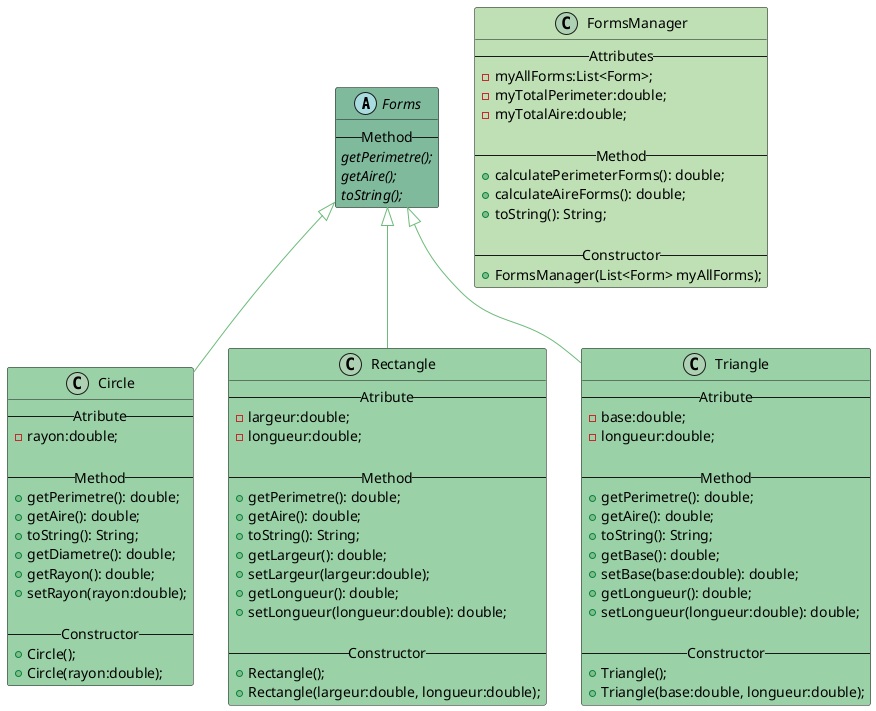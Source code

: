 @startuml

abstract class Forms #80BA9D {
    --Method--
    {abstract} getPerimetre();
    {abstract} getAire();
    {abstract} toString();
}

class Circle #9BD1A7 {
    --Atribute--
    -rayon:double;

    --Method--
    +getPerimetre(): double;
    +getAire(): double;
    +toString(): String;
    +getDiametre(): double;
    +getRayon(): double;
    +setRayon(rayon:double);

    --Constructor--
    +Circle();
    +Circle(rayon:double);
}

class Rectangle #9BD1A7 {
    --Atribute--
    -largeur:double;
    -longueur:double;

    --Method--
    +getPerimetre(): double;
    +getAire(): double;
    +toString(): String;
    +getLargeur(): double;
    +setLargeur(largeur:double);
    +getLongueur(): double;
    +setLongueur(longueur:double): double;

    --Constructor--
    +Rectangle();
    +Rectangle(largeur:double, longueur:double);
}

class Triangle #9BD1A7 {
    --Atribute--
    -base:double;
    -longueur:double;

    --Method--
    +getPerimetre(): double;
    +getAire(): double;
    +toString(): String;
    +getBase(): double;
    +setBase(base:double): double;
    +getLongueur(): double;
    +setLongueur(longueur:double): double;

    --Constructor--
    +Triangle();
    +Triangle(base:double, longueur:double);
}

class FormsManager #BEE0B4 {
    --Attributes--
    -myAllForms:List<Form>;
    -myTotalPerimeter:double;
    -myTotalAire:double;

    --Method--
    +calculatePerimeterForms(): double;
    +calculateAireForms(): double;
    +toString(): String;

    --Constructor--
    +FormsManager(List<Form> myAllForms);
}

Forms <|-- Circle #6CBB7A
Forms <|-- Rectangle #6CBB7A
Forms <|-- Triangle #6CBB7A

@enduml